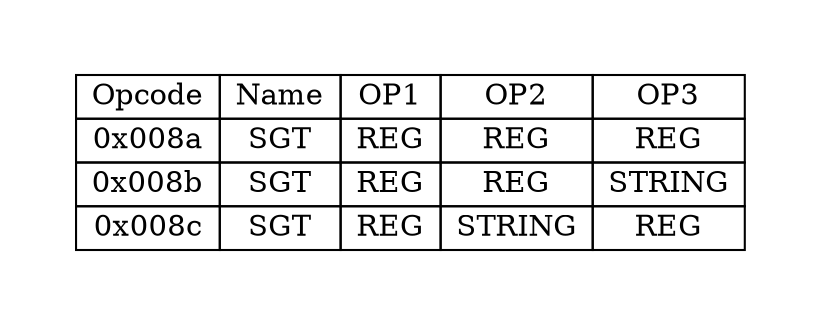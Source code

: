 digraph{
graph [pad="0.5", nodesep="0.5", ranksep="2" ]
node[shape=plain]
Foo [label=<
<table border="0" cellborder="1" cellspacing="0">
<tr><td> Opcode </td> <td> Name </td> <td> OP1 </td><td> OP2 </td><td> OP3 </td> </tr>
<tr><td> 0x008a </td><td> SGT </td><td> REG </td><td> REG </td><td> REG </td> </tr>
<tr><td> 0x008b </td><td> SGT </td><td> REG </td><td> REG </td><td> STRING </td> </tr>
<tr><td> 0x008c </td><td> SGT </td><td> REG </td><td> STRING </td><td> REG </td> </tr>
</table>>];
}
